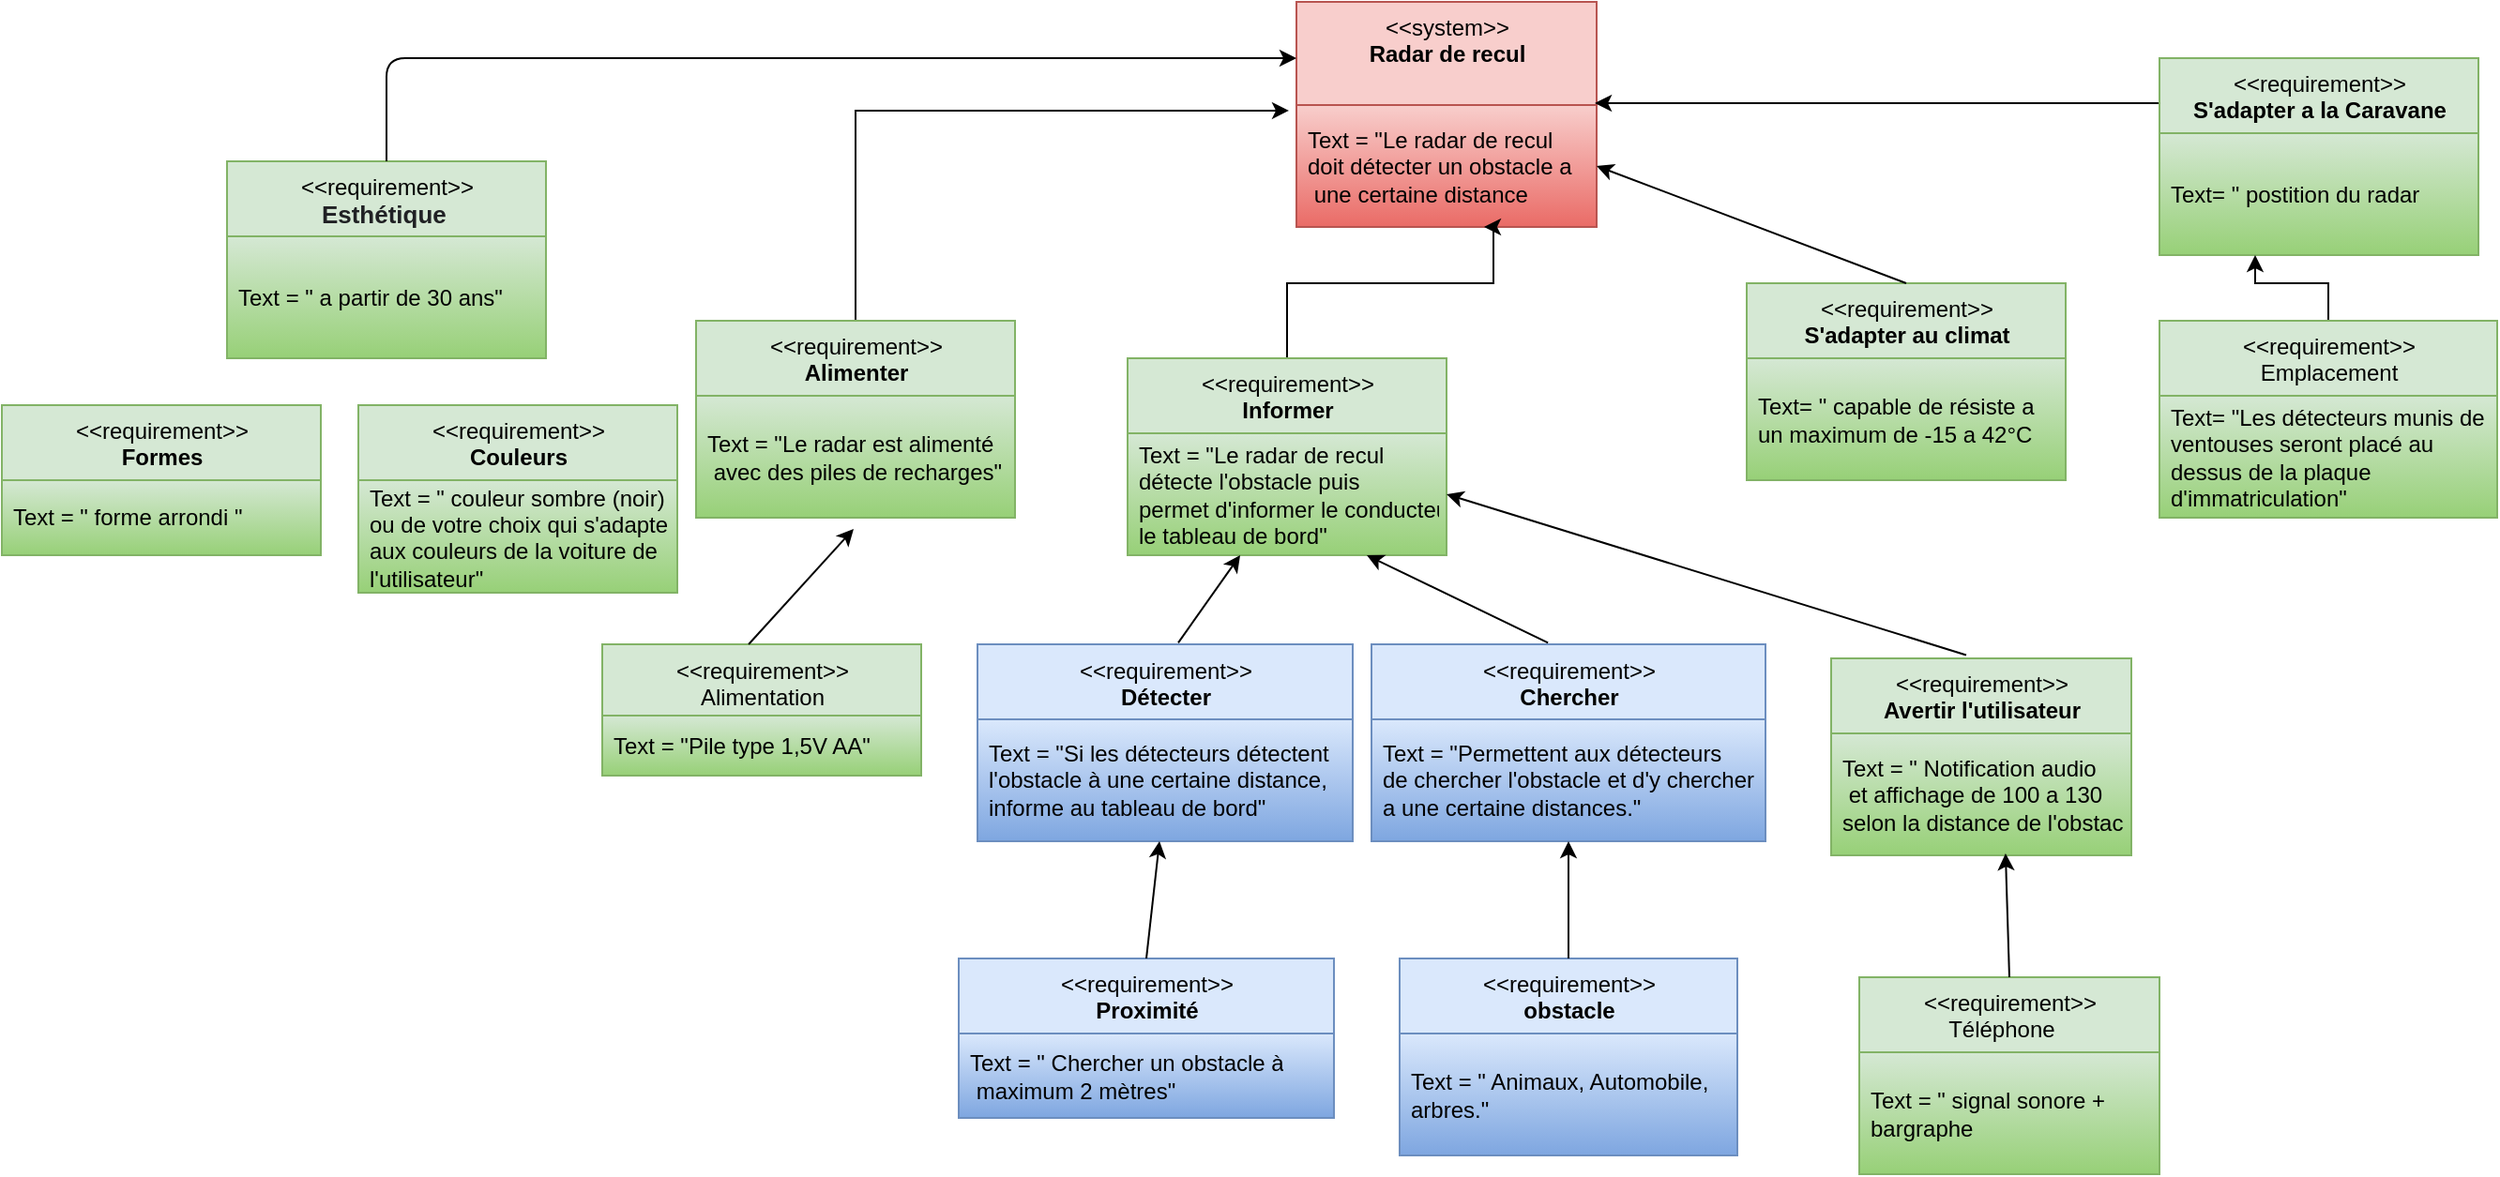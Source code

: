<mxfile version="13.9.3" type="github">
  <diagram id="C5RBs43oDa-KdzZeNtuy" name="Page-1">
    <mxGraphModel dx="2591" dy="914" grid="1" gridSize="10" guides="1" tooltips="1" connect="1" arrows="1" fold="1" page="1" pageScale="1" pageWidth="1169" pageHeight="827" math="0" shadow="0">
      <root>
        <mxCell id="WIyWlLk6GJQsqaUBKTNV-0" />
        <mxCell id="WIyWlLk6GJQsqaUBKTNV-1" parent="WIyWlLk6GJQsqaUBKTNV-0" />
        <mxCell id="CYK6IF1NX_p0HlWvTa1t-4" value="&amp;lt;&amp;lt;system&amp;gt;&amp;gt;&lt;br&gt;&lt;b&gt;Radar de recul&lt;/b&gt;" style="swimlane;fontStyle=0;align=center;verticalAlign=top;childLayout=stackLayout;horizontal=1;startSize=55;horizontalStack=0;resizeParent=1;resizeParentMax=0;resizeLast=0;collapsible=0;marginBottom=0;html=1;fillColor=#f8cecc;strokeColor=#b85450;" parent="WIyWlLk6GJQsqaUBKTNV-1" vertex="1">
          <mxGeometry x="300" y="50" width="160" height="120" as="geometry" />
        </mxCell>
        <mxCell id="CYK6IF1NX_p0HlWvTa1t-6" value="Text = &quot;Le radar de recul &lt;br&gt;doit détecter un obstacle a&lt;br&gt;&amp;nbsp;une certaine distance" style="text;html=1;strokeColor=#b85450;fillColor=#f8cecc;align=left;verticalAlign=middle;spacingLeft=4;spacingRight=4;overflow=hidden;rotatable=0;points=[[0,0.5],[1,0.5]];portConstraint=eastwest;gradientColor=#ea6b66;" parent="CYK6IF1NX_p0HlWvTa1t-4" vertex="1">
          <mxGeometry y="55" width="160" height="65" as="geometry" />
        </mxCell>
        <mxCell id="4Z72P844WwUWApOzEmHu-0" style="edgeStyle=orthogonalEdgeStyle;rounded=0;orthogonalLoop=1;jettySize=auto;html=1;entryX=-0.025;entryY=0.046;entryDx=0;entryDy=0;entryPerimeter=0;" parent="WIyWlLk6GJQsqaUBKTNV-1" source="8otMIjvlczTGv_Ewm8tE-0" target="CYK6IF1NX_p0HlWvTa1t-6" edge="1">
          <mxGeometry relative="1" as="geometry">
            <mxPoint x="145" y="130" as="targetPoint" />
          </mxGeometry>
        </mxCell>
        <mxCell id="8otMIjvlczTGv_Ewm8tE-0" value="&amp;lt;&amp;lt;requirement&amp;gt;&amp;gt;&lt;br&gt;&lt;b&gt;Alimenter&lt;/b&gt;" style="swimlane;fontStyle=0;align=center;verticalAlign=top;childLayout=stackLayout;horizontal=1;startSize=40;horizontalStack=0;resizeParent=1;resizeParentMax=0;resizeLast=0;collapsible=0;marginBottom=0;html=1;fillColor=#d5e8d4;strokeColor=#82b366;" parent="WIyWlLk6GJQsqaUBKTNV-1" vertex="1">
          <mxGeometry x="-20" y="220" width="170" height="105" as="geometry" />
        </mxCell>
        <mxCell id="8otMIjvlczTGv_Ewm8tE-1" value="Text = &quot;Le radar est alimenté&amp;nbsp;&amp;nbsp;&lt;br&gt;&amp;nbsp;avec des piles de recharges&quot;" style="text;html=1;strokeColor=#82b366;fillColor=#d5e8d4;align=left;verticalAlign=middle;spacingLeft=4;spacingRight=4;overflow=hidden;rotatable=0;points=[[0,0.5],[1,0.5]];portConstraint=eastwest;gradientColor=#97d077;" parent="8otMIjvlczTGv_Ewm8tE-0" vertex="1">
          <mxGeometry y="40" width="170" height="65" as="geometry" />
        </mxCell>
        <mxCell id="4Z72P844WwUWApOzEmHu-1" style="edgeStyle=orthogonalEdgeStyle;rounded=0;orthogonalLoop=1;jettySize=auto;html=1;entryX=0.625;entryY=1;entryDx=0;entryDy=0;entryPerimeter=0;" parent="WIyWlLk6GJQsqaUBKTNV-1" source="8otMIjvlczTGv_Ewm8tE-2" target="CYK6IF1NX_p0HlWvTa1t-6" edge="1">
          <mxGeometry relative="1" as="geometry">
            <Array as="points">
              <mxPoint x="405" y="200" />
            </Array>
          </mxGeometry>
        </mxCell>
        <mxCell id="8otMIjvlczTGv_Ewm8tE-2" value="&amp;lt;&amp;lt;requirement&amp;gt;&amp;gt;&lt;br&gt;&lt;b&gt;Informer&lt;/b&gt;" style="swimlane;fontStyle=0;align=center;verticalAlign=top;childLayout=stackLayout;horizontal=1;startSize=40;horizontalStack=0;resizeParent=1;resizeParentMax=0;resizeLast=0;collapsible=0;marginBottom=0;html=1;fillColor=#d5e8d4;strokeColor=#82b366;" parent="WIyWlLk6GJQsqaUBKTNV-1" vertex="1">
          <mxGeometry x="210" y="240" width="170" height="105" as="geometry" />
        </mxCell>
        <mxCell id="8otMIjvlczTGv_Ewm8tE-3" value="Text = &quot;Le radar de recul &lt;br&gt;détecte l&#39;obstacle puis&amp;nbsp;&lt;br&gt;permet d&#39;informer le conducteur via&lt;br&gt;le tableau de bord&quot;" style="text;html=1;strokeColor=#82b366;fillColor=#d5e8d4;align=left;verticalAlign=middle;spacingLeft=4;spacingRight=4;overflow=hidden;rotatable=0;points=[[0,0.5],[1,0.5]];portConstraint=eastwest;gradientColor=#97d077;" parent="8otMIjvlczTGv_Ewm8tE-2" vertex="1">
          <mxGeometry y="40" width="170" height="65" as="geometry" />
        </mxCell>
        <mxCell id="4Z72P844WwUWApOzEmHu-37" value="" style="edgeStyle=orthogonalEdgeStyle;rounded=0;orthogonalLoop=1;jettySize=auto;html=1;entryX=0.994;entryY=0.45;entryDx=0;entryDy=0;entryPerimeter=0;" parent="WIyWlLk6GJQsqaUBKTNV-1" source="8otMIjvlczTGv_Ewm8tE-4" target="CYK6IF1NX_p0HlWvTa1t-4" edge="1">
          <mxGeometry relative="1" as="geometry">
            <mxPoint x="655" y="120" as="targetPoint" />
            <Array as="points">
              <mxPoint x="640" y="104" />
            </Array>
          </mxGeometry>
        </mxCell>
        <mxCell id="8otMIjvlczTGv_Ewm8tE-4" value="&amp;lt;&amp;lt;requirement&amp;gt;&amp;gt;&lt;br&gt;&lt;b&gt;S&#39;adapter a la Caravane&lt;/b&gt;" style="swimlane;fontStyle=0;align=center;verticalAlign=top;childLayout=stackLayout;horizontal=1;startSize=40;horizontalStack=0;resizeParent=1;resizeParentMax=0;resizeLast=0;collapsible=0;marginBottom=0;html=1;fillColor=#d5e8d4;strokeColor=#82b366;" parent="WIyWlLk6GJQsqaUBKTNV-1" vertex="1">
          <mxGeometry x="760" y="80" width="170" height="105" as="geometry" />
        </mxCell>
        <mxCell id="8otMIjvlczTGv_Ewm8tE-5" value="Text= &quot; postition du radar&amp;nbsp;" style="text;html=1;strokeColor=#82b366;fillColor=#d5e8d4;align=left;verticalAlign=middle;spacingLeft=4;spacingRight=4;overflow=hidden;rotatable=0;points=[[0,0.5],[1,0.5]];portConstraint=eastwest;gradientColor=#97d077;" parent="8otMIjvlczTGv_Ewm8tE-4" vertex="1">
          <mxGeometry y="40" width="170" height="65" as="geometry" />
        </mxCell>
        <mxCell id="BkgtSxY_Qfi_yce1tFpv-0" value="&amp;lt;&amp;lt;requirement&amp;gt;&amp;gt;&lt;br&gt;&lt;span style=&quot;font-size: 12px&quot;&gt;&lt;b&gt;Détecter&lt;/b&gt;&lt;/span&gt;" style="swimlane;fontStyle=0;align=center;verticalAlign=top;childLayout=stackLayout;horizontal=1;startSize=40;horizontalStack=0;resizeParent=1;resizeParentMax=0;resizeLast=0;collapsible=0;marginBottom=0;html=1;fillColor=#dae8fc;strokeColor=#6c8ebf;" parent="WIyWlLk6GJQsqaUBKTNV-1" vertex="1">
          <mxGeometry x="130" y="392.5" width="200" height="105" as="geometry" />
        </mxCell>
        <mxCell id="BkgtSxY_Qfi_yce1tFpv-1" value="Text = &quot;Si les détecteurs détectent&amp;nbsp;&lt;br&gt;l&#39;obstacle à une certaine distance,&lt;br&gt;informe au tableau de bord&quot;" style="text;html=1;strokeColor=#6c8ebf;fillColor=#dae8fc;align=left;verticalAlign=middle;spacingLeft=4;spacingRight=4;overflow=hidden;rotatable=0;points=[[0,0.5],[1,0.5]];portConstraint=eastwest;gradientColor=#7ea6e0;" parent="BkgtSxY_Qfi_yce1tFpv-0" vertex="1">
          <mxGeometry y="40" width="200" height="65" as="geometry" />
        </mxCell>
        <mxCell id="BkgtSxY_Qfi_yce1tFpv-2" value="&amp;lt;&amp;lt;requirement&amp;gt;&amp;gt;&lt;br&gt;&lt;b&gt;Chercher&lt;/b&gt;" style="swimlane;fontStyle=0;align=center;verticalAlign=top;childLayout=stackLayout;horizontal=1;startSize=40;horizontalStack=0;resizeParent=1;resizeParentMax=0;resizeLast=0;collapsible=0;marginBottom=0;html=1;fillColor=#dae8fc;strokeColor=#6c8ebf;" parent="WIyWlLk6GJQsqaUBKTNV-1" vertex="1">
          <mxGeometry x="340" y="392.5" width="210" height="105" as="geometry" />
        </mxCell>
        <mxCell id="BkgtSxY_Qfi_yce1tFpv-3" value="Text = &quot;Permettent aux détecteurs&lt;br&gt;de chercher l&#39;obstacle et d&#39;y chercher&lt;br&gt;a une certaine distances.&quot;" style="text;html=1;strokeColor=#6c8ebf;fillColor=#dae8fc;align=left;verticalAlign=middle;spacingLeft=4;spacingRight=4;overflow=hidden;rotatable=0;points=[[0,0.5],[1,0.5]];portConstraint=eastwest;gradientColor=#7ea6e0;" parent="BkgtSxY_Qfi_yce1tFpv-2" vertex="1">
          <mxGeometry y="40" width="210" height="65" as="geometry" />
        </mxCell>
        <mxCell id="4Z72P844WwUWApOzEmHu-11" value="&amp;lt;&amp;lt;requirement&amp;gt;&amp;gt;&lt;br&gt;&lt;b&gt;obstacle&lt;/b&gt;" style="swimlane;fontStyle=0;align=center;verticalAlign=top;childLayout=stackLayout;horizontal=1;startSize=40;horizontalStack=0;resizeParent=1;resizeParentMax=0;resizeLast=0;collapsible=0;marginBottom=0;html=1;fillColor=#dae8fc;strokeColor=#6c8ebf;" parent="WIyWlLk6GJQsqaUBKTNV-1" vertex="1">
          <mxGeometry x="355" y="560" width="180" height="105" as="geometry" />
        </mxCell>
        <mxCell id="4Z72P844WwUWApOzEmHu-12" value="Text = &quot; Animaux, Automobile,&lt;br&gt;arbres.&quot;" style="text;html=1;strokeColor=#6c8ebf;fillColor=#dae8fc;align=left;verticalAlign=middle;spacingLeft=4;spacingRight=4;overflow=hidden;rotatable=0;points=[[0,0.5],[1,0.5]];portConstraint=eastwest;gradientColor=#7ea6e0;" parent="4Z72P844WwUWApOzEmHu-11" vertex="1">
          <mxGeometry y="40" width="180" height="65" as="geometry" />
        </mxCell>
        <mxCell id="4Z72P844WwUWApOzEmHu-14" value="&amp;lt;&amp;lt;requirement&amp;gt;&amp;gt;&lt;br&gt;&lt;b&gt;Proximité&lt;/b&gt;" style="swimlane;fontStyle=0;align=center;verticalAlign=top;childLayout=stackLayout;horizontal=1;startSize=40;horizontalStack=0;resizeParent=1;resizeParentMax=0;resizeLast=0;collapsible=0;marginBottom=0;html=1;fillColor=#dae8fc;strokeColor=#6c8ebf;" parent="WIyWlLk6GJQsqaUBKTNV-1" vertex="1">
          <mxGeometry x="120" y="560" width="200" height="85" as="geometry" />
        </mxCell>
        <mxCell id="4Z72P844WwUWApOzEmHu-15" value="Text = &quot; Chercher un obstacle à&lt;br&gt;&amp;nbsp;maximum 2 mètres&quot;" style="text;html=1;strokeColor=#6c8ebf;fillColor=#dae8fc;align=left;verticalAlign=middle;spacingLeft=4;spacingRight=4;overflow=hidden;rotatable=0;points=[[0,0.5],[1,0.5]];portConstraint=eastwest;gradientColor=#7ea6e0;" parent="4Z72P844WwUWApOzEmHu-14" vertex="1">
          <mxGeometry y="40" width="200" height="45" as="geometry" />
        </mxCell>
        <mxCell id="4Z72P844WwUWApOzEmHu-17" value="" style="endArrow=classic;html=1;exitX=0.5;exitY=0;exitDx=0;exitDy=0;entryX=0.5;entryY=1;entryDx=0;entryDy=0;" parent="WIyWlLk6GJQsqaUBKTNV-1" source="4Z72P844WwUWApOzEmHu-11" target="BkgtSxY_Qfi_yce1tFpv-2" edge="1">
          <mxGeometry width="50" height="50" relative="1" as="geometry">
            <mxPoint x="580" y="560" as="sourcePoint" />
            <mxPoint x="540" y="520" as="targetPoint" />
          </mxGeometry>
        </mxCell>
        <mxCell id="4Z72P844WwUWApOzEmHu-19" value="" style="endArrow=classic;html=1;exitX=0.535;exitY=-0.008;exitDx=0;exitDy=0;exitPerimeter=0;entryX=0.353;entryY=1;entryDx=0;entryDy=0;entryPerimeter=0;" parent="WIyWlLk6GJQsqaUBKTNV-1" source="BkgtSxY_Qfi_yce1tFpv-0" target="8otMIjvlczTGv_Ewm8tE-3" edge="1">
          <mxGeometry width="50" height="50" relative="1" as="geometry">
            <mxPoint x="530" y="500" as="sourcePoint" />
            <mxPoint x="580" y="450" as="targetPoint" />
          </mxGeometry>
        </mxCell>
        <mxCell id="4Z72P844WwUWApOzEmHu-20" value="" style="endArrow=classic;html=1;entryX=0.75;entryY=1;entryDx=0;entryDy=0;exitX=0.448;exitY=-0.008;exitDx=0;exitDy=0;exitPerimeter=0;" parent="WIyWlLk6GJQsqaUBKTNV-1" source="BkgtSxY_Qfi_yce1tFpv-2" target="8otMIjvlczTGv_Ewm8tE-2" edge="1">
          <mxGeometry width="50" height="50" relative="1" as="geometry">
            <mxPoint x="530" y="500" as="sourcePoint" />
            <mxPoint x="580" y="450" as="targetPoint" />
          </mxGeometry>
        </mxCell>
        <mxCell id="4Z72P844WwUWApOzEmHu-22" value="&amp;lt;&amp;lt;requirement&amp;gt;&amp;gt;&lt;br&gt;&lt;span style=&quot;text-align: left&quot;&gt;&lt;b&gt;Avertir l&#39;utilisateur&lt;/b&gt;&lt;/span&gt;" style="swimlane;fontStyle=0;align=center;verticalAlign=top;childLayout=stackLayout;horizontal=1;startSize=40;horizontalStack=0;resizeParent=1;resizeParentMax=0;resizeLast=0;collapsible=0;marginBottom=0;html=1;fillColor=#d5e8d4;strokeColor=#82b366;" parent="WIyWlLk6GJQsqaUBKTNV-1" vertex="1">
          <mxGeometry x="585" y="400" width="160" height="105" as="geometry" />
        </mxCell>
        <mxCell id="4Z72P844WwUWApOzEmHu-23" value="Text = &quot; Notification audio&lt;br&gt;&amp;nbsp;et affichage de 100 a 130&amp;nbsp;&lt;br&gt;selon la distance de l&#39;obstacle" style="text;html=1;strokeColor=#82b366;fillColor=#d5e8d4;align=left;verticalAlign=middle;spacingLeft=4;spacingRight=4;overflow=hidden;rotatable=0;points=[[0,0.5],[1,0.5]];portConstraint=eastwest;gradientColor=#97d077;" parent="4Z72P844WwUWApOzEmHu-22" vertex="1">
          <mxGeometry y="40" width="160" height="65" as="geometry" />
        </mxCell>
        <mxCell id="4Z72P844WwUWApOzEmHu-24" value="" style="endArrow=classic;html=1;entryX=1;entryY=0.5;entryDx=0;entryDy=0;exitX=0.45;exitY=-0.017;exitDx=0;exitDy=0;exitPerimeter=0;" parent="WIyWlLk6GJQsqaUBKTNV-1" source="4Z72P844WwUWApOzEmHu-22" target="8otMIjvlczTGv_Ewm8tE-3" edge="1">
          <mxGeometry width="50" height="50" relative="1" as="geometry">
            <mxPoint x="530" y="500" as="sourcePoint" />
            <mxPoint x="580" y="450" as="targetPoint" />
          </mxGeometry>
        </mxCell>
        <mxCell id="4Z72P844WwUWApOzEmHu-25" value="&amp;lt;&amp;lt;requirement&amp;gt;&amp;gt;&lt;br&gt;Alimentation" style="swimlane;fontStyle=0;align=center;verticalAlign=top;childLayout=stackLayout;horizontal=1;startSize=38;horizontalStack=0;resizeParent=1;resizeParentMax=0;resizeLast=0;collapsible=0;marginBottom=0;html=1;fillColor=#d5e8d4;strokeColor=#82b366;" parent="WIyWlLk6GJQsqaUBKTNV-1" vertex="1">
          <mxGeometry x="-70" y="392.5" width="170" height="70" as="geometry" />
        </mxCell>
        <mxCell id="4Z72P844WwUWApOzEmHu-26" value="Text = &quot;Pile type 1,5V AA&quot;" style="text;html=1;strokeColor=#82b366;fillColor=#d5e8d4;align=left;verticalAlign=middle;spacingLeft=4;spacingRight=4;overflow=hidden;rotatable=0;points=[[0,0.5],[1,0.5]];portConstraint=eastwest;gradientColor=#97d077;" parent="4Z72P844WwUWApOzEmHu-25" vertex="1">
          <mxGeometry y="38" width="170" height="32" as="geometry" />
        </mxCell>
        <mxCell id="4Z72P844WwUWApOzEmHu-27" value="&amp;lt;&amp;lt;requirement&amp;gt;&amp;gt;&lt;br&gt;&lt;div style=&quot;text-align: left&quot;&gt;&lt;span&gt;&amp;nbsp; &amp;nbsp; Téléphone&amp;nbsp;&lt;/span&gt;&lt;/div&gt;" style="swimlane;fontStyle=0;align=center;verticalAlign=top;childLayout=stackLayout;horizontal=1;startSize=40;horizontalStack=0;resizeParent=1;resizeParentMax=0;resizeLast=0;collapsible=0;marginBottom=0;html=1;fillColor=#d5e8d4;strokeColor=#82b366;" parent="WIyWlLk6GJQsqaUBKTNV-1" vertex="1">
          <mxGeometry x="600" y="570" width="160" height="105" as="geometry" />
        </mxCell>
        <mxCell id="4Z72P844WwUWApOzEmHu-28" value="Text = &quot; signal sonore + &lt;br&gt;bargraphe" style="text;html=1;strokeColor=#82b366;fillColor=#d5e8d4;align=left;verticalAlign=middle;spacingLeft=4;spacingRight=4;overflow=hidden;rotatable=0;points=[[0,0.5],[1,0.5]];portConstraint=eastwest;gradientColor=#97d077;" parent="4Z72P844WwUWApOzEmHu-27" vertex="1">
          <mxGeometry y="40" width="160" height="65" as="geometry" />
        </mxCell>
        <mxCell id="4Z72P844WwUWApOzEmHu-29" value="" style="endArrow=classic;html=1;exitX=0.5;exitY=0;exitDx=0;exitDy=0;entryX=0.581;entryY=0.985;entryDx=0;entryDy=0;entryPerimeter=0;" parent="WIyWlLk6GJQsqaUBKTNV-1" source="4Z72P844WwUWApOzEmHu-27" target="4Z72P844WwUWApOzEmHu-23" edge="1">
          <mxGeometry width="50" height="50" relative="1" as="geometry">
            <mxPoint x="530" y="500" as="sourcePoint" />
            <mxPoint x="580" y="450" as="targetPoint" />
          </mxGeometry>
        </mxCell>
        <mxCell id="4Z72P844WwUWApOzEmHu-30" value="" style="endArrow=classic;html=1;exitX=0.459;exitY=0;exitDx=0;exitDy=0;exitPerimeter=0;entryX=0.494;entryY=1.092;entryDx=0;entryDy=0;entryPerimeter=0;" parent="WIyWlLk6GJQsqaUBKTNV-1" source="4Z72P844WwUWApOzEmHu-25" target="8otMIjvlczTGv_Ewm8tE-1" edge="1">
          <mxGeometry width="50" height="50" relative="1" as="geometry">
            <mxPoint x="530" y="500" as="sourcePoint" />
            <mxPoint x="580" y="450" as="targetPoint" />
          </mxGeometry>
        </mxCell>
        <mxCell id="4Z72P844WwUWApOzEmHu-40" style="edgeStyle=orthogonalEdgeStyle;rounded=0;orthogonalLoop=1;jettySize=auto;html=1;entryX=0.3;entryY=1;entryDx=0;entryDy=0;entryPerimeter=0;" parent="WIyWlLk6GJQsqaUBKTNV-1" source="4Z72P844WwUWApOzEmHu-31" target="8otMIjvlczTGv_Ewm8tE-5" edge="1">
          <mxGeometry relative="1" as="geometry" />
        </mxCell>
        <mxCell id="4Z72P844WwUWApOzEmHu-31" value="&amp;lt;&amp;lt;requirement&amp;gt;&amp;gt;&lt;br&gt;Emplacement" style="swimlane;fontStyle=0;align=center;verticalAlign=top;childLayout=stackLayout;horizontal=1;startSize=40;horizontalStack=0;resizeParent=1;resizeParentMax=0;resizeLast=0;collapsible=0;marginBottom=0;html=1;fillColor=#d5e8d4;strokeColor=#82b366;" parent="WIyWlLk6GJQsqaUBKTNV-1" vertex="1">
          <mxGeometry x="760" y="220" width="180" height="105" as="geometry" />
        </mxCell>
        <mxCell id="4Z72P844WwUWApOzEmHu-32" value="Text= &quot;Les détecteurs munis de&lt;br&gt;ventouses seront placé au &lt;br&gt;dessus de la plaque&lt;br&gt;d&#39;immatriculation&quot;" style="text;html=1;strokeColor=#82b366;fillColor=#d5e8d4;align=left;verticalAlign=middle;spacingLeft=4;spacingRight=4;overflow=hidden;rotatable=0;points=[[0,0.5],[1,0.5]];portConstraint=eastwest;gradientColor=#97d077;" parent="4Z72P844WwUWApOzEmHu-31" vertex="1">
          <mxGeometry y="40" width="180" height="65" as="geometry" />
        </mxCell>
        <mxCell id="4Z72P844WwUWApOzEmHu-34" value="" style="endArrow=classic;html=1;entryX=0.485;entryY=1;entryDx=0;entryDy=0;entryPerimeter=0;exitX=0.5;exitY=0;exitDx=0;exitDy=0;" parent="WIyWlLk6GJQsqaUBKTNV-1" source="4Z72P844WwUWApOzEmHu-14" target="BkgtSxY_Qfi_yce1tFpv-1" edge="1">
          <mxGeometry width="50" height="50" relative="1" as="geometry">
            <mxPoint x="530" y="520" as="sourcePoint" />
            <mxPoint x="580" y="470" as="targetPoint" />
          </mxGeometry>
        </mxCell>
        <mxCell id="4Z72P844WwUWApOzEmHu-41" value="&amp;lt;&amp;lt;requirement&amp;gt;&amp;gt;&lt;br&gt;&lt;b&gt;S&#39;adapter au climat&lt;/b&gt;" style="swimlane;fontStyle=0;align=center;verticalAlign=top;childLayout=stackLayout;horizontal=1;startSize=40;horizontalStack=0;resizeParent=1;resizeParentMax=0;resizeLast=0;collapsible=0;marginBottom=0;html=1;fillColor=#d5e8d4;strokeColor=#82b366;" parent="WIyWlLk6GJQsqaUBKTNV-1" vertex="1">
          <mxGeometry x="540" y="200" width="170" height="105" as="geometry" />
        </mxCell>
        <mxCell id="4Z72P844WwUWApOzEmHu-42" value="Text= &quot; capable de résiste a&amp;nbsp;&lt;br&gt;un maximum de -15 a 42°C" style="text;html=1;strokeColor=#82b366;fillColor=#d5e8d4;align=left;verticalAlign=middle;spacingLeft=4;spacingRight=4;overflow=hidden;rotatable=0;points=[[0,0.5],[1,0.5]];portConstraint=eastwest;gradientColor=#97d077;" parent="4Z72P844WwUWApOzEmHu-41" vertex="1">
          <mxGeometry y="40" width="170" height="65" as="geometry" />
        </mxCell>
        <mxCell id="4Z72P844WwUWApOzEmHu-47" value="" style="endArrow=classic;html=1;entryX=1;entryY=0.5;entryDx=0;entryDy=0;exitX=0.5;exitY=0;exitDx=0;exitDy=0;" parent="WIyWlLk6GJQsqaUBKTNV-1" source="4Z72P844WwUWApOzEmHu-41" target="CYK6IF1NX_p0HlWvTa1t-6" edge="1">
          <mxGeometry width="50" height="50" relative="1" as="geometry">
            <mxPoint x="430" y="480" as="sourcePoint" />
            <mxPoint x="480" y="430" as="targetPoint" />
          </mxGeometry>
        </mxCell>
        <mxCell id="F8kFw8lAjG3ZGR-4U98W-0" value="&amp;lt;&amp;lt;requirement&amp;gt;&amp;gt;&lt;br&gt;&lt;span style=&quot;color: rgb(32 , 33 , 36) ; font-family: &amp;#34;arial&amp;#34; , sans-serif ; font-size: small ; text-align: left&quot;&gt;&lt;b&gt;Esthétique&amp;nbsp;&lt;/b&gt;&lt;/span&gt;" style="swimlane;fontStyle=0;align=center;verticalAlign=top;childLayout=stackLayout;horizontal=1;startSize=40;horizontalStack=0;resizeParent=1;resizeParentMax=0;resizeLast=0;collapsible=0;marginBottom=0;html=1;fillColor=#d5e8d4;strokeColor=#82b366;" vertex="1" parent="WIyWlLk6GJQsqaUBKTNV-1">
          <mxGeometry x="-270" y="135" width="170" height="105" as="geometry" />
        </mxCell>
        <mxCell id="F8kFw8lAjG3ZGR-4U98W-1" value="Text = &quot; a partir de 30 ans&quot;" style="text;html=1;strokeColor=#82b366;fillColor=#d5e8d4;align=left;verticalAlign=middle;spacingLeft=4;spacingRight=4;overflow=hidden;rotatable=0;points=[[0,0.5],[1,0.5]];portConstraint=eastwest;gradientColor=#97d077;" vertex="1" parent="F8kFw8lAjG3ZGR-4U98W-0">
          <mxGeometry y="40" width="170" height="65" as="geometry" />
        </mxCell>
        <mxCell id="F8kFw8lAjG3ZGR-4U98W-2" value="" style="endArrow=classic;html=1;entryX=0;entryY=0.25;entryDx=0;entryDy=0;exitX=0.5;exitY=0;exitDx=0;exitDy=0;" edge="1" parent="WIyWlLk6GJQsqaUBKTNV-1" source="F8kFw8lAjG3ZGR-4U98W-0" target="CYK6IF1NX_p0HlWvTa1t-4">
          <mxGeometry width="50" height="50" relative="1" as="geometry">
            <mxPoint x="-170" y="80" as="sourcePoint" />
            <mxPoint x="410" y="220" as="targetPoint" />
            <Array as="points">
              <mxPoint x="-185" y="80" />
            </Array>
          </mxGeometry>
        </mxCell>
        <mxCell id="F8kFw8lAjG3ZGR-4U98W-3" value="&amp;lt;&amp;lt;requirement&amp;gt;&amp;gt;&lt;br&gt;&lt;b&gt;Formes&lt;/b&gt;" style="swimlane;fontStyle=0;align=center;verticalAlign=top;childLayout=stackLayout;horizontal=1;startSize=40;horizontalStack=0;resizeParent=1;resizeParentMax=0;resizeLast=0;collapsible=0;marginBottom=0;html=1;fillColor=#d5e8d4;strokeColor=#82b366;" vertex="1" parent="WIyWlLk6GJQsqaUBKTNV-1">
          <mxGeometry x="-390" y="265" width="170" height="80" as="geometry" />
        </mxCell>
        <mxCell id="F8kFw8lAjG3ZGR-4U98W-4" value="Text = &quot; forme arrondi &quot;" style="text;html=1;strokeColor=#82b366;fillColor=#d5e8d4;align=left;verticalAlign=middle;spacingLeft=4;spacingRight=4;overflow=hidden;rotatable=0;points=[[0,0.5],[1,0.5]];portConstraint=eastwest;gradientColor=#97d077;" vertex="1" parent="F8kFw8lAjG3ZGR-4U98W-3">
          <mxGeometry y="40" width="170" height="40" as="geometry" />
        </mxCell>
        <mxCell id="F8kFw8lAjG3ZGR-4U98W-5" value="&amp;lt;&amp;lt;requirement&amp;gt;&amp;gt;&lt;br&gt;&lt;b&gt;Couleurs&lt;/b&gt;" style="swimlane;fontStyle=0;align=center;verticalAlign=top;childLayout=stackLayout;horizontal=1;startSize=40;horizontalStack=0;resizeParent=1;resizeParentMax=0;resizeLast=0;collapsible=0;marginBottom=0;html=1;fillColor=#d5e8d4;strokeColor=#82b366;" vertex="1" parent="WIyWlLk6GJQsqaUBKTNV-1">
          <mxGeometry x="-200" y="265" width="170" height="100" as="geometry" />
        </mxCell>
        <mxCell id="F8kFw8lAjG3ZGR-4U98W-6" value="Text = &quot; couleur sombre (noir)&lt;br&gt;ou de votre choix qui s&#39;adapte&lt;br&gt;aux couleurs de la voiture de &lt;br&gt;l&#39;utilisateur&quot;" style="text;html=1;strokeColor=#82b366;fillColor=#d5e8d4;align=left;verticalAlign=middle;spacingLeft=4;spacingRight=4;overflow=hidden;rotatable=0;points=[[0,0.5],[1,0.5]];portConstraint=eastwest;gradientColor=#97d077;" vertex="1" parent="F8kFw8lAjG3ZGR-4U98W-5">
          <mxGeometry y="40" width="170" height="60" as="geometry" />
        </mxCell>
      </root>
    </mxGraphModel>
  </diagram>
</mxfile>
